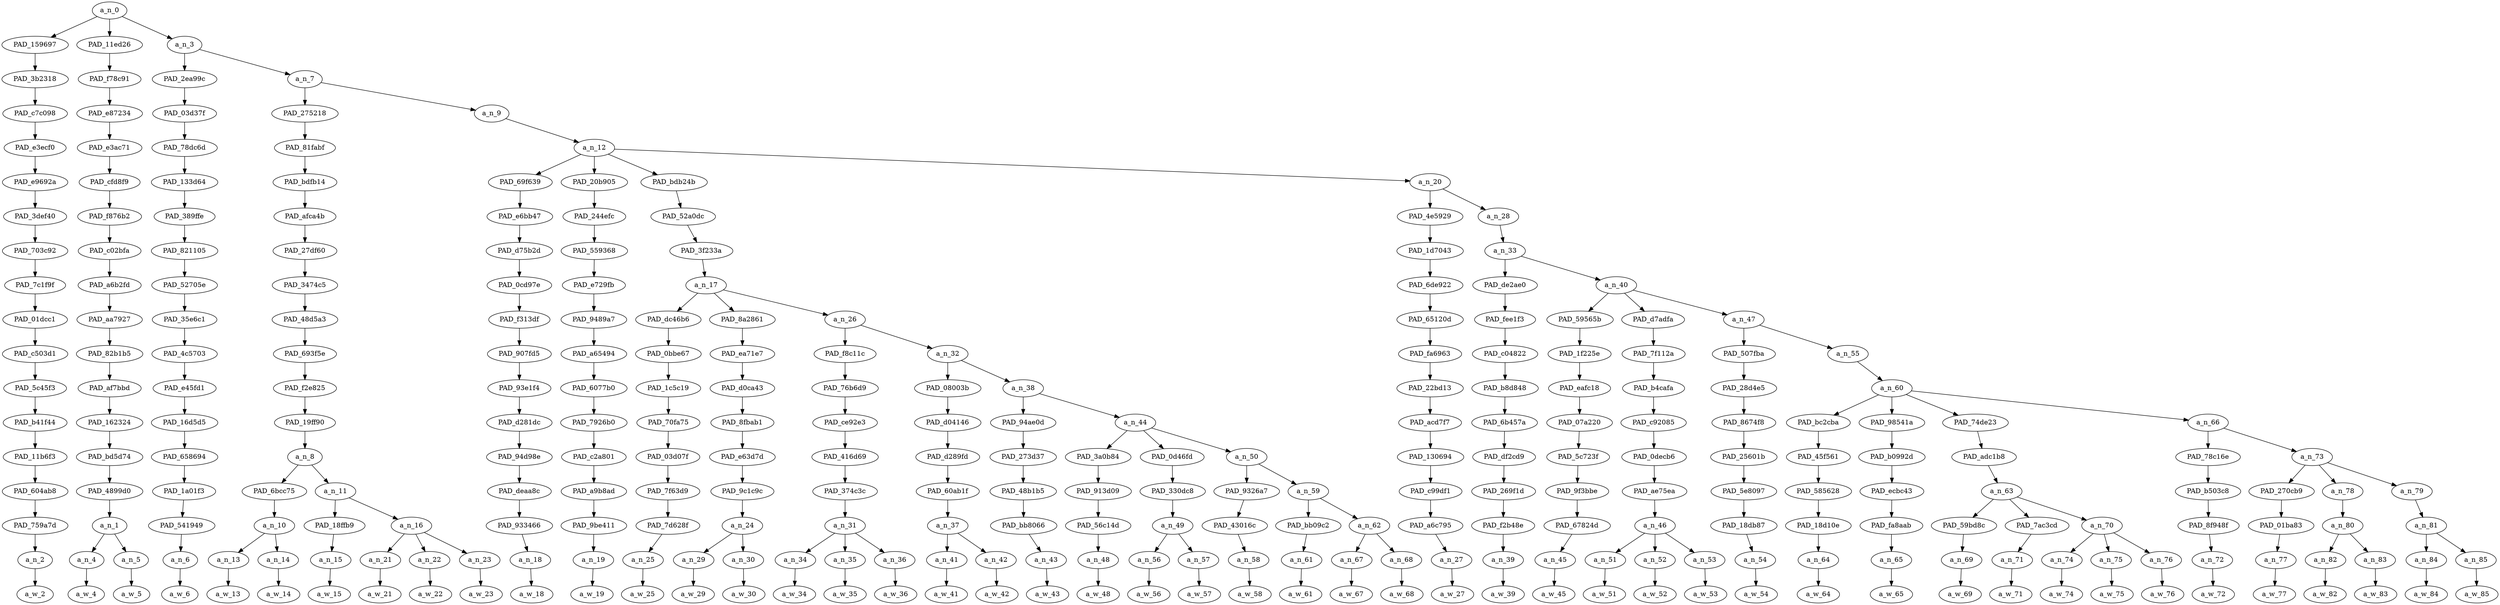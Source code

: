 strict digraph "" {
	a_n_0	[div_dir=1,
		index=0,
		level=17,
		pos="3.7987196180555554,17!",
		text_span="[0, 1, 2, 3, 4, 5, 6, 7, 8, 9, 10, 11, 12, 13, 14, 15, 16, 17, 18, 19, 20, 21, 22, 23, 24, 25, 26, 27, 28, 29, 30, 31, 32, 33, 34, \
35, 36, 37, 38, 39, 40, 41, 42, 43, 44, 45, 46, 47]",
		value=1.00000000];
	PAD_159697	[div_dir=-1,
		index=1,
		level=16,
		pos="2.0,16!",
		text_span="[2]",
		value=0.01645598];
	a_n_0 -> PAD_159697;
	PAD_11ed26	[div_dir=-1,
		index=0,
		level=16,
		pos="0.5,16!",
		text_span="[0, 1]",
		value=0.11612243];
	a_n_0 -> PAD_11ed26;
	a_n_3	[div_dir=1,
		index=2,
		level=16,
		pos="8.896158854166666,16!",
		text_span="[3, 4, 5, 6, 7, 8, 9, 10, 11, 12, 13, 14, 15, 16, 17, 18, 19, 20, 21, 22, 23, 24, 25, 26, 27, 28, 29, 30, 31, 32, 33, 34, 35, 36, \
37, 38, 39, 40, 41, 42, 43, 44, 45, 46, 47]",
		value=0.86741335];
	a_n_0 -> a_n_3;
	PAD_3b2318	[div_dir=-1,
		index=1,
		level=15,
		pos="2.0,15!",
		text_span="[2]",
		value=0.01645598];
	PAD_159697 -> PAD_3b2318;
	PAD_c7c098	[div_dir=-1,
		index=1,
		level=14,
		pos="2.0,14!",
		text_span="[2]",
		value=0.01645598];
	PAD_3b2318 -> PAD_c7c098;
	PAD_e3ecf0	[div_dir=-1,
		index=1,
		level=13,
		pos="2.0,13!",
		text_span="[2]",
		value=0.01645598];
	PAD_c7c098 -> PAD_e3ecf0;
	PAD_e9692a	[div_dir=-1,
		index=1,
		level=12,
		pos="2.0,12!",
		text_span="[2]",
		value=0.01645598];
	PAD_e3ecf0 -> PAD_e9692a;
	PAD_3def40	[div_dir=-1,
		index=1,
		level=11,
		pos="2.0,11!",
		text_span="[2]",
		value=0.01645598];
	PAD_e9692a -> PAD_3def40;
	PAD_703c92	[div_dir=-1,
		index=1,
		level=10,
		pos="2.0,10!",
		text_span="[2]",
		value=0.01645598];
	PAD_3def40 -> PAD_703c92;
	PAD_7c1f9f	[div_dir=-1,
		index=1,
		level=9,
		pos="2.0,9!",
		text_span="[2]",
		value=0.01645598];
	PAD_703c92 -> PAD_7c1f9f;
	PAD_01dcc1	[div_dir=-1,
		index=1,
		level=8,
		pos="2.0,8!",
		text_span="[2]",
		value=0.01645598];
	PAD_7c1f9f -> PAD_01dcc1;
	PAD_c503d1	[div_dir=-1,
		index=1,
		level=7,
		pos="2.0,7!",
		text_span="[2]",
		value=0.01645598];
	PAD_01dcc1 -> PAD_c503d1;
	PAD_5c45f3	[div_dir=-1,
		index=1,
		level=6,
		pos="2.0,6!",
		text_span="[2]",
		value=0.01645598];
	PAD_c503d1 -> PAD_5c45f3;
	PAD_b41f44	[div_dir=-1,
		index=1,
		level=5,
		pos="2.0,5!",
		text_span="[2]",
		value=0.01645598];
	PAD_5c45f3 -> PAD_b41f44;
	PAD_11b6f3	[div_dir=-1,
		index=1,
		level=4,
		pos="2.0,4!",
		text_span="[2]",
		value=0.01645598];
	PAD_b41f44 -> PAD_11b6f3;
	PAD_604ab8	[div_dir=-1,
		index=1,
		level=3,
		pos="2.0,3!",
		text_span="[2]",
		value=0.01645598];
	PAD_11b6f3 -> PAD_604ab8;
	PAD_759a7d	[div_dir=-1,
		index=1,
		level=2,
		pos="2.0,2!",
		text_span="[2]",
		value=0.01645598];
	PAD_604ab8 -> PAD_759a7d;
	a_n_2	[div_dir=-1,
		index=2,
		level=1,
		pos="2.0,1!",
		text_span="[2]",
		value=0.01645598];
	PAD_759a7d -> a_n_2;
	a_w_2	[div_dir=0,
		index=2,
		level=0,
		pos="2,0!",
		text_span="[2]",
		value=just];
	a_n_2 -> a_w_2;
	PAD_f78c91	[div_dir=-1,
		index=0,
		level=15,
		pos="0.5,15!",
		text_span="[0, 1]",
		value=0.11612243];
	PAD_11ed26 -> PAD_f78c91;
	PAD_e87234	[div_dir=-1,
		index=0,
		level=14,
		pos="0.5,14!",
		text_span="[0, 1]",
		value=0.11612243];
	PAD_f78c91 -> PAD_e87234;
	PAD_e3ac71	[div_dir=-1,
		index=0,
		level=13,
		pos="0.5,13!",
		text_span="[0, 1]",
		value=0.11612243];
	PAD_e87234 -> PAD_e3ac71;
	PAD_cfd8f9	[div_dir=-1,
		index=0,
		level=12,
		pos="0.5,12!",
		text_span="[0, 1]",
		value=0.11612243];
	PAD_e3ac71 -> PAD_cfd8f9;
	PAD_f876b2	[div_dir=-1,
		index=0,
		level=11,
		pos="0.5,11!",
		text_span="[0, 1]",
		value=0.11612243];
	PAD_cfd8f9 -> PAD_f876b2;
	PAD_c02bfa	[div_dir=-1,
		index=0,
		level=10,
		pos="0.5,10!",
		text_span="[0, 1]",
		value=0.11612243];
	PAD_f876b2 -> PAD_c02bfa;
	PAD_a6b2fd	[div_dir=-1,
		index=0,
		level=9,
		pos="0.5,9!",
		text_span="[0, 1]",
		value=0.11612243];
	PAD_c02bfa -> PAD_a6b2fd;
	PAD_aa7927	[div_dir=-1,
		index=0,
		level=8,
		pos="0.5,8!",
		text_span="[0, 1]",
		value=0.11612243];
	PAD_a6b2fd -> PAD_aa7927;
	PAD_82b1b5	[div_dir=-1,
		index=0,
		level=7,
		pos="0.5,7!",
		text_span="[0, 1]",
		value=0.11612243];
	PAD_aa7927 -> PAD_82b1b5;
	PAD_af7bbd	[div_dir=-1,
		index=0,
		level=6,
		pos="0.5,6!",
		text_span="[0, 1]",
		value=0.11612243];
	PAD_82b1b5 -> PAD_af7bbd;
	PAD_162324	[div_dir=-1,
		index=0,
		level=5,
		pos="0.5,5!",
		text_span="[0, 1]",
		value=0.11612243];
	PAD_af7bbd -> PAD_162324;
	PAD_bd5d74	[div_dir=-1,
		index=0,
		level=4,
		pos="0.5,4!",
		text_span="[0, 1]",
		value=0.11612243];
	PAD_162324 -> PAD_bd5d74;
	PAD_4899d0	[div_dir=-1,
		index=0,
		level=3,
		pos="0.5,3!",
		text_span="[0, 1]",
		value=0.11612243];
	PAD_bd5d74 -> PAD_4899d0;
	a_n_1	[div_dir=-1,
		index=0,
		level=2,
		pos="0.5,2!",
		text_span="[0, 1]",
		value=0.11612243];
	PAD_4899d0 -> a_n_1;
	a_n_4	[div_dir=1,
		index=0,
		level=1,
		pos="0.0,1!",
		text_span="[0]",
		value=0.02630147];
	a_n_1 -> a_n_4;
	a_n_5	[div_dir=-1,
		index=1,
		level=1,
		pos="1.0,1!",
		text_span="[1]",
		value=0.08974374];
	a_n_1 -> a_n_5;
	a_w_4	[div_dir=0,
		index=0,
		level=0,
		pos="0,0!",
		text_span="[0]",
		value="<user>"];
	a_n_4 -> a_w_4;
	a_w_5	[div_dir=0,
		index=1,
		level=0,
		pos="1,0!",
		text_span="[1]",
		value=feminists];
	a_n_5 -> a_w_5;
	PAD_2ea99c	[div_dir=-1,
		index=2,
		level=15,
		pos="3.0,15!",
		text_span="[3]",
		value=0.01836169];
	a_n_3 -> PAD_2ea99c;
	a_n_7	[div_dir=1,
		index=3,
		level=15,
		pos="14.792317708333332,15!",
		text_span="[4, 5, 6, 7, 8, 9, 10, 11, 12, 13, 14, 15, 16, 17, 18, 19, 20, 21, 22, 23, 24, 25, 26, 27, 28, 29, 30, 31, 32, 33, 34, 35, 36, 37, \
38, 39, 40, 41, 42, 43, 44, 45, 46, 47]",
		value=0.84902657];
	a_n_3 -> a_n_7;
	PAD_03d37f	[div_dir=-1,
		index=2,
		level=14,
		pos="3.0,14!",
		text_span="[3]",
		value=0.01836169];
	PAD_2ea99c -> PAD_03d37f;
	PAD_78dc6d	[div_dir=-1,
		index=2,
		level=13,
		pos="3.0,13!",
		text_span="[3]",
		value=0.01836169];
	PAD_03d37f -> PAD_78dc6d;
	PAD_133d64	[div_dir=-1,
		index=2,
		level=12,
		pos="3.0,12!",
		text_span="[3]",
		value=0.01836169];
	PAD_78dc6d -> PAD_133d64;
	PAD_389ffe	[div_dir=-1,
		index=2,
		level=11,
		pos="3.0,11!",
		text_span="[3]",
		value=0.01836169];
	PAD_133d64 -> PAD_389ffe;
	PAD_821105	[div_dir=-1,
		index=2,
		level=10,
		pos="3.0,10!",
		text_span="[3]",
		value=0.01836169];
	PAD_389ffe -> PAD_821105;
	PAD_52705e	[div_dir=-1,
		index=2,
		level=9,
		pos="3.0,9!",
		text_span="[3]",
		value=0.01836169];
	PAD_821105 -> PAD_52705e;
	PAD_35e6c1	[div_dir=-1,
		index=2,
		level=8,
		pos="3.0,8!",
		text_span="[3]",
		value=0.01836169];
	PAD_52705e -> PAD_35e6c1;
	PAD_4c5703	[div_dir=-1,
		index=2,
		level=7,
		pos="3.0,7!",
		text_span="[3]",
		value=0.01836169];
	PAD_35e6c1 -> PAD_4c5703;
	PAD_e45fd1	[div_dir=-1,
		index=2,
		level=6,
		pos="3.0,6!",
		text_span="[3]",
		value=0.01836169];
	PAD_4c5703 -> PAD_e45fd1;
	PAD_16d5d5	[div_dir=-1,
		index=2,
		level=5,
		pos="3.0,5!",
		text_span="[3]",
		value=0.01836169];
	PAD_e45fd1 -> PAD_16d5d5;
	PAD_658694	[div_dir=-1,
		index=2,
		level=4,
		pos="3.0,4!",
		text_span="[3]",
		value=0.01836169];
	PAD_16d5d5 -> PAD_658694;
	PAD_1a01f3	[div_dir=-1,
		index=2,
		level=3,
		pos="3.0,3!",
		text_span="[3]",
		value=0.01836169];
	PAD_658694 -> PAD_1a01f3;
	PAD_541949	[div_dir=-1,
		index=2,
		level=2,
		pos="3.0,2!",
		text_span="[3]",
		value=0.01836169];
	PAD_1a01f3 -> PAD_541949;
	a_n_6	[div_dir=-1,
		index=3,
		level=1,
		pos="3.0,1!",
		text_span="[3]",
		value=0.01836169];
	PAD_541949 -> a_n_6;
	a_w_6	[div_dir=0,
		index=3,
		level=0,
		pos="3,0!",
		text_span="[3]",
		value=want];
	a_n_6 -> a_w_6;
	PAD_275218	[div_dir=-1,
		index=3,
		level=14,
		pos="5.75,14!",
		text_span="[4, 5, 6, 7, 8, 9]",
		value=0.08791475];
	a_n_7 -> PAD_275218;
	a_n_9	[div_dir=1,
		index=4,
		level=14,
		pos="23.834635416666664,14!",
		text_span="[10, 11, 12, 13, 14, 15, 16, 17, 18, 19, 20, 21, 22, 23, 24, 25, 26, 27, 28, 29, 30, 31, 32, 33, 34, 35, 36, 37, 38, 39, 40, 41, \
42, 43, 44, 45, 46, 47]",
		value=0.76107017];
	a_n_7 -> a_n_9;
	PAD_81fabf	[div_dir=-1,
		index=3,
		level=13,
		pos="5.75,13!",
		text_span="[4, 5, 6, 7, 8, 9]",
		value=0.08791475];
	PAD_275218 -> PAD_81fabf;
	PAD_bdfb14	[div_dir=-1,
		index=3,
		level=12,
		pos="5.75,12!",
		text_span="[4, 5, 6, 7, 8, 9]",
		value=0.08791475];
	PAD_81fabf -> PAD_bdfb14;
	PAD_afca4b	[div_dir=-1,
		index=3,
		level=11,
		pos="5.75,11!",
		text_span="[4, 5, 6, 7, 8, 9]",
		value=0.08791475];
	PAD_bdfb14 -> PAD_afca4b;
	PAD_27df60	[div_dir=-1,
		index=3,
		level=10,
		pos="5.75,10!",
		text_span="[4, 5, 6, 7, 8, 9]",
		value=0.08791475];
	PAD_afca4b -> PAD_27df60;
	PAD_3474c5	[div_dir=-1,
		index=3,
		level=9,
		pos="5.75,9!",
		text_span="[4, 5, 6, 7, 8, 9]",
		value=0.08791475];
	PAD_27df60 -> PAD_3474c5;
	PAD_48d5a3	[div_dir=-1,
		index=3,
		level=8,
		pos="5.75,8!",
		text_span="[4, 5, 6, 7, 8, 9]",
		value=0.08791475];
	PAD_3474c5 -> PAD_48d5a3;
	PAD_693f5e	[div_dir=-1,
		index=3,
		level=7,
		pos="5.75,7!",
		text_span="[4, 5, 6, 7, 8, 9]",
		value=0.08791475];
	PAD_48d5a3 -> PAD_693f5e;
	PAD_f2e825	[div_dir=-1,
		index=3,
		level=6,
		pos="5.75,6!",
		text_span="[4, 5, 6, 7, 8, 9]",
		value=0.08791475];
	PAD_693f5e -> PAD_f2e825;
	PAD_19ff90	[div_dir=-1,
		index=3,
		level=5,
		pos="5.75,5!",
		text_span="[4, 5, 6, 7, 8, 9]",
		value=0.08791475];
	PAD_f2e825 -> PAD_19ff90;
	a_n_8	[div_dir=-1,
		index=3,
		level=4,
		pos="5.75,4!",
		text_span="[4, 5, 6, 7, 8, 9]",
		value=0.08791475];
	PAD_19ff90 -> a_n_8;
	PAD_6bcc75	[div_dir=1,
		index=3,
		level=3,
		pos="4.5,3!",
		text_span="[4, 5]",
		value=0.02895453];
	a_n_8 -> PAD_6bcc75;
	a_n_11	[div_dir=-1,
		index=4,
		level=3,
		pos="7.0,3!",
		text_span="[6, 7, 8, 9]",
		value=0.05895850];
	a_n_8 -> a_n_11;
	a_n_10	[div_dir=1,
		index=3,
		level=2,
		pos="4.5,2!",
		text_span="[4, 5]",
		value=0.02895453];
	PAD_6bcc75 -> a_n_10;
	a_n_13	[div_dir=1,
		index=4,
		level=1,
		pos="4.0,1!",
		text_span="[4]",
		value=0.01385211];
	a_n_10 -> a_n_13;
	a_n_14	[div_dir=-1,
		index=5,
		level=1,
		pos="5.0,1!",
		text_span="[5]",
		value=0.01509397];
	a_n_10 -> a_n_14;
	a_w_13	[div_dir=0,
		index=4,
		level=0,
		pos="4,0!",
		text_span="[4]",
		value=equal];
	a_n_13 -> a_w_13;
	a_w_14	[div_dir=0,
		index=5,
		level=0,
		pos="5,0!",
		text_span="[5]",
		value=rights];
	a_n_14 -> a_w_14;
	PAD_18ffb9	[div_dir=-1,
		index=4,
		level=2,
		pos="6.0,2!",
		text_span="[6]",
		value=0.00961108];
	a_n_11 -> PAD_18ffb9;
	a_n_16	[div_dir=1,
		index=5,
		level=2,
		pos="8.0,2!",
		text_span="[7, 8, 9]",
		value=0.04933897];
	a_n_11 -> a_n_16;
	a_n_15	[div_dir=-1,
		index=6,
		level=1,
		pos="6.0,1!",
		text_span="[6]",
		value=0.00961108];
	PAD_18ffb9 -> a_n_15;
	a_w_15	[div_dir=0,
		index=6,
		level=0,
		pos="6,0!",
		text_span="[6]",
		value=in];
	a_n_15 -> a_w_15;
	a_n_21	[div_dir=-1,
		index=7,
		level=1,
		pos="7.0,1!",
		text_span="[7]",
		value=0.00992031];
	a_n_16 -> a_n_21;
	a_n_22	[div_dir=1,
		index=8,
		level=1,
		pos="8.0,1!",
		text_span="[8]",
		value=0.02342118];
	a_n_16 -> a_n_22;
	a_n_23	[div_dir=-1,
		index=9,
		level=1,
		pos="9.0,1!",
		text_span="[9]",
		value=0.01599710];
	a_n_16 -> a_n_23;
	a_w_21	[div_dir=0,
		index=7,
		level=0,
		pos="7,0!",
		text_span="[7]",
		value=the];
	a_n_21 -> a_w_21;
	a_w_22	[div_dir=0,
		index=8,
		level=0,
		pos="8,0!",
		text_span="[8]",
		value=professional];
	a_n_22 -> a_w_22;
	a_w_23	[div_dir=0,
		index=9,
		level=0,
		pos="9,0!",
		text_span="[9]",
		value=world];
	a_n_23 -> a_w_23;
	a_n_12	[div_dir=1,
		index=4,
		level=13,
		pos="23.834635416666664,13!",
		text_span="[10, 11, 12, 13, 14, 15, 16, 17, 18, 19, 20, 21, 22, 23, 24, 25, 26, 27, 28, 29, 30, 31, 32, 33, 34, 35, 36, 37, 38, 39, 40, 41, \
42, 43, 44, 45, 46, 47]",
		value=0.76102459];
	a_n_9 -> a_n_12;
	PAD_69f639	[div_dir=-1,
		index=5,
		level=12,
		pos="26.0,12!",
		text_span="[26]",
		value=0.06341105];
	a_n_12 -> PAD_69f639;
	PAD_20b905	[div_dir=-1,
		index=6,
		level=12,
		pos="27.0,12!",
		text_span="[27]",
		value=0.03125766];
	a_n_12 -> PAD_20b905;
	PAD_bdb24b	[div_dir=1,
		index=4,
		level=12,
		pos="12.824652777777779,12!",
		text_span="[10, 11, 12, 13, 14, 15, 16, 17, 18, 19, 20, 21, 22, 23, 24, 25]",
		value=0.29345366];
	a_n_12 -> PAD_bdb24b;
	a_n_20	[div_dir=-1,
		index=7,
		level=12,
		pos="29.513888888888886,12!",
		text_span="[28, 29, 30, 31, 32, 33, 34, 35, 36, 37, 38, 39, 40, 41, 42, 43, 44, 45, 46, 47]",
		value=0.37285665];
	a_n_12 -> a_n_20;
	PAD_e6bb47	[div_dir=-1,
		index=5,
		level=11,
		pos="26.0,11!",
		text_span="[26]",
		value=0.06341105];
	PAD_69f639 -> PAD_e6bb47;
	PAD_d75b2d	[div_dir=-1,
		index=5,
		level=10,
		pos="26.0,10!",
		text_span="[26]",
		value=0.06341105];
	PAD_e6bb47 -> PAD_d75b2d;
	PAD_0cd97e	[div_dir=-1,
		index=5,
		level=9,
		pos="26.0,9!",
		text_span="[26]",
		value=0.06341105];
	PAD_d75b2d -> PAD_0cd97e;
	PAD_f313df	[div_dir=-1,
		index=7,
		level=8,
		pos="26.0,8!",
		text_span="[26]",
		value=0.06341105];
	PAD_0cd97e -> PAD_f313df;
	PAD_907fd5	[div_dir=-1,
		index=8,
		level=7,
		pos="26.0,7!",
		text_span="[26]",
		value=0.06341105];
	PAD_f313df -> PAD_907fd5;
	PAD_93e1f4	[div_dir=-1,
		index=9,
		level=6,
		pos="26.0,6!",
		text_span="[26]",
		value=0.06341105];
	PAD_907fd5 -> PAD_93e1f4;
	PAD_d281dc	[div_dir=-1,
		index=10,
		level=5,
		pos="26.0,5!",
		text_span="[26]",
		value=0.06341105];
	PAD_93e1f4 -> PAD_d281dc;
	PAD_94d98e	[div_dir=-1,
		index=12,
		level=4,
		pos="26.0,4!",
		text_span="[26]",
		value=0.06341105];
	PAD_d281dc -> PAD_94d98e;
	PAD_deaa8c	[div_dir=-1,
		index=14,
		level=3,
		pos="26.0,3!",
		text_span="[26]",
		value=0.06341105];
	PAD_94d98e -> PAD_deaa8c;
	PAD_933466	[div_dir=-1,
		index=16,
		level=2,
		pos="26.0,2!",
		text_span="[26]",
		value=0.06341105];
	PAD_deaa8c -> PAD_933466;
	a_n_18	[div_dir=-1,
		index=26,
		level=1,
		pos="26.0,1!",
		text_span="[26]",
		value=0.06341105];
	PAD_933466 -> a_n_18;
	a_w_18	[div_dir=0,
		index=26,
		level=0,
		pos="26,0!",
		text_span="[26]",
		value=am];
	a_n_18 -> a_w_18;
	PAD_244efc	[div_dir=-1,
		index=6,
		level=11,
		pos="27.0,11!",
		text_span="[27]",
		value=0.03125766];
	PAD_20b905 -> PAD_244efc;
	PAD_559368	[div_dir=-1,
		index=6,
		level=10,
		pos="27.0,10!",
		text_span="[27]",
		value=0.03125766];
	PAD_244efc -> PAD_559368;
	PAD_e729fb	[div_dir=-1,
		index=6,
		level=9,
		pos="27.0,9!",
		text_span="[27]",
		value=0.03125766];
	PAD_559368 -> PAD_e729fb;
	PAD_9489a7	[div_dir=-1,
		index=8,
		level=8,
		pos="27.0,8!",
		text_span="[27]",
		value=0.03125766];
	PAD_e729fb -> PAD_9489a7;
	PAD_a65494	[div_dir=-1,
		index=9,
		level=7,
		pos="27.0,7!",
		text_span="[27]",
		value=0.03125766];
	PAD_9489a7 -> PAD_a65494;
	PAD_6077b0	[div_dir=-1,
		index=10,
		level=6,
		pos="27.0,6!",
		text_span="[27]",
		value=0.03125766];
	PAD_a65494 -> PAD_6077b0;
	PAD_7926b0	[div_dir=-1,
		index=11,
		level=5,
		pos="27.0,5!",
		text_span="[27]",
		value=0.03125766];
	PAD_6077b0 -> PAD_7926b0;
	PAD_c2a801	[div_dir=-1,
		index=13,
		level=4,
		pos="27.0,4!",
		text_span="[27]",
		value=0.03125766];
	PAD_7926b0 -> PAD_c2a801;
	PAD_a9b8ad	[div_dir=-1,
		index=15,
		level=3,
		pos="27.0,3!",
		text_span="[27]",
		value=0.03125766];
	PAD_c2a801 -> PAD_a9b8ad;
	PAD_9be411	[div_dir=-1,
		index=17,
		level=2,
		pos="27.0,2!",
		text_span="[27]",
		value=0.03125766];
	PAD_a9b8ad -> PAD_9be411;
	a_n_19	[div_dir=-1,
		index=27,
		level=1,
		pos="27.0,1!",
		text_span="[27]",
		value=0.03125766];
	PAD_9be411 -> a_n_19;
	a_w_19	[div_dir=0,
		index=27,
		level=0,
		pos="27,0!",
		text_span="[27]",
		value=we];
	a_n_19 -> a_w_19;
	PAD_52a0dc	[div_dir=1,
		index=4,
		level=11,
		pos="12.824652777777779,11!",
		text_span="[10, 11, 12, 13, 14, 15, 16, 17, 18, 19, 20, 21, 22, 23, 24, 25]",
		value=0.29345366];
	PAD_bdb24b -> PAD_52a0dc;
	PAD_3f233a	[div_dir=1,
		index=4,
		level=10,
		pos="12.824652777777779,10!",
		text_span="[10, 11, 12, 13, 14, 15, 16, 17, 18, 19, 20, 21, 22, 23, 24, 25]",
		value=0.29345366];
	PAD_52a0dc -> PAD_3f233a;
	a_n_17	[div_dir=1,
		index=4,
		level=9,
		pos="12.824652777777779,9!",
		text_span="[10, 11, 12, 13, 14, 15, 16, 17, 18, 19, 20, 21, 22, 23, 24, 25]",
		value=0.29345366];
	PAD_3f233a -> a_n_17;
	PAD_dc46b6	[div_dir=-1,
		index=5,
		level=8,
		pos="12.0,8!",
		text_span="[12]",
		value=0.01019654];
	a_n_17 -> PAD_dc46b6;
	PAD_8a2861	[div_dir=-1,
		index=4,
		level=8,
		pos="10.5,8!",
		text_span="[10, 11]",
		value=0.02717741];
	a_n_17 -> PAD_8a2861;
	a_n_26	[div_dir=1,
		index=6,
		level=8,
		pos="15.973958333333334,8!",
		text_span="[13, 14, 15, 16, 17, 18, 19, 20, 21, 22, 23, 24, 25]",
		value=0.25596687];
	a_n_17 -> a_n_26;
	PAD_0bbe67	[div_dir=-1,
		index=5,
		level=7,
		pos="12.0,7!",
		text_span="[12]",
		value=0.01019654];
	PAD_dc46b6 -> PAD_0bbe67;
	PAD_1c5c19	[div_dir=-1,
		index=5,
		level=6,
		pos="12.0,6!",
		text_span="[12]",
		value=0.01019654];
	PAD_0bbe67 -> PAD_1c5c19;
	PAD_70fa75	[div_dir=-1,
		index=5,
		level=5,
		pos="12.0,5!",
		text_span="[12]",
		value=0.01019654];
	PAD_1c5c19 -> PAD_70fa75;
	PAD_03d07f	[div_dir=-1,
		index=5,
		level=4,
		pos="12.0,4!",
		text_span="[12]",
		value=0.01019654];
	PAD_70fa75 -> PAD_03d07f;
	PAD_7f63d9	[div_dir=-1,
		index=6,
		level=3,
		pos="12.0,3!",
		text_span="[12]",
		value=0.01019654];
	PAD_03d07f -> PAD_7f63d9;
	PAD_7d628f	[div_dir=-1,
		index=7,
		level=2,
		pos="12.0,2!",
		text_span="[12]",
		value=0.01019654];
	PAD_7f63d9 -> PAD_7d628f;
	a_n_25	[div_dir=-1,
		index=12,
		level=1,
		pos="12.0,1!",
		text_span="[12]",
		value=0.01019654];
	PAD_7d628f -> a_n_25;
	a_w_25	[div_dir=0,
		index=12,
		level=0,
		pos="12,0!",
		text_span="[12]",
		value=and];
	a_n_25 -> a_w_25;
	PAD_ea71e7	[div_dir=-1,
		index=4,
		level=7,
		pos="10.5,7!",
		text_span="[10, 11]",
		value=0.02717741];
	PAD_8a2861 -> PAD_ea71e7;
	PAD_d0ca43	[div_dir=-1,
		index=4,
		level=6,
		pos="10.5,6!",
		text_span="[10, 11]",
		value=0.02717741];
	PAD_ea71e7 -> PAD_d0ca43;
	PAD_8fbab1	[div_dir=-1,
		index=4,
		level=5,
		pos="10.5,5!",
		text_span="[10, 11]",
		value=0.02717741];
	PAD_d0ca43 -> PAD_8fbab1;
	PAD_e63d7d	[div_dir=-1,
		index=4,
		level=4,
		pos="10.5,4!",
		text_span="[10, 11]",
		value=0.02717741];
	PAD_8fbab1 -> PAD_e63d7d;
	PAD_9c1c9c	[div_dir=-1,
		index=5,
		level=3,
		pos="10.5,3!",
		text_span="[10, 11]",
		value=0.02717741];
	PAD_e63d7d -> PAD_9c1c9c;
	a_n_24	[div_dir=-1,
		index=6,
		level=2,
		pos="10.5,2!",
		text_span="[10, 11]",
		value=0.02717741];
	PAD_9c1c9c -> a_n_24;
	a_n_29	[div_dir=1,
		index=10,
		level=1,
		pos="10.0,1!",
		text_span="[10]",
		value=0.01132184];
	a_n_24 -> a_n_29;
	a_n_30	[div_dir=-1,
		index=11,
		level=1,
		pos="11.0,1!",
		text_span="[11]",
		value=0.01584628];
	a_n_24 -> a_n_30;
	a_w_29	[div_dir=0,
		index=10,
		level=0,
		pos="10,0!",
		text_span="[10]",
		value=the1];
	a_n_29 -> a_w_29;
	a_w_30	[div_dir=0,
		index=11,
		level=0,
		pos="11,0!",
		text_span="[11]",
		value=laws];
	a_n_30 -> a_w_30;
	PAD_f8c11c	[div_dir=1,
		index=6,
		level=7,
		pos="14.0,7!",
		text_span="[13, 14, 15]",
		value=0.04102987];
	a_n_26 -> PAD_f8c11c;
	a_n_32	[div_dir=1,
		index=7,
		level=7,
		pos="17.947916666666668,7!",
		text_span="[16, 17, 18, 19, 20, 21, 22, 23, 24, 25]",
		value=0.21480339];
	a_n_26 -> a_n_32;
	PAD_76b6d9	[div_dir=1,
		index=6,
		level=6,
		pos="14.0,6!",
		text_span="[13, 14, 15]",
		value=0.04102987];
	PAD_f8c11c -> PAD_76b6d9;
	PAD_ce92e3	[div_dir=1,
		index=6,
		level=5,
		pos="14.0,5!",
		text_span="[13, 14, 15]",
		value=0.04102987];
	PAD_76b6d9 -> PAD_ce92e3;
	PAD_416d69	[div_dir=1,
		index=6,
		level=4,
		pos="14.0,4!",
		text_span="[13, 14, 15]",
		value=0.04102987];
	PAD_ce92e3 -> PAD_416d69;
	PAD_374c3c	[div_dir=1,
		index=7,
		level=3,
		pos="14.0,3!",
		text_span="[13, 14, 15]",
		value=0.04102987];
	PAD_416d69 -> PAD_374c3c;
	a_n_31	[div_dir=1,
		index=8,
		level=2,
		pos="14.0,2!",
		text_span="[13, 14, 15]",
		value=0.04102987];
	PAD_374c3c -> a_n_31;
	a_n_34	[div_dir=1,
		index=13,
		level=1,
		pos="13.0,1!",
		text_span="[13]",
		value=0.00851582];
	a_n_31 -> a_n_34;
	a_n_35	[div_dir=1,
		index=14,
		level=1,
		pos="14.0,1!",
		text_span="[14]",
		value=0.01199915];
	a_n_31 -> a_n_35;
	a_n_36	[div_dir=-1,
		index=15,
		level=1,
		pos="15.0,1!",
		text_span="[15]",
		value=0.02049299];
	a_n_31 -> a_n_36;
	a_w_34	[div_dir=0,
		index=13,
		level=0,
		pos="13,0!",
		text_span="[13]",
		value=the2];
	a_n_34 -> a_w_34;
	a_w_35	[div_dir=0,
		index=14,
		level=0,
		pos="14,0!",
		text_span="[14]",
		value=same];
	a_n_35 -> a_w_35;
	a_w_36	[div_dir=0,
		index=15,
		level=0,
		pos="15,0!",
		text_span="[15]",
		value=security];
	a_n_36 -> a_w_36;
	PAD_08003b	[div_dir=1,
		index=7,
		level=6,
		pos="16.5,6!",
		text_span="[16, 17]",
		value=0.02920086];
	a_n_32 -> PAD_08003b;
	a_n_38	[div_dir=1,
		index=8,
		level=6,
		pos="19.395833333333336,6!",
		text_span="[18, 19, 20, 21, 22, 23, 24, 25]",
		value=0.18546088];
	a_n_32 -> a_n_38;
	PAD_d04146	[div_dir=1,
		index=7,
		level=5,
		pos="16.5,5!",
		text_span="[16, 17]",
		value=0.02920086];
	PAD_08003b -> PAD_d04146;
	PAD_d289fd	[div_dir=1,
		index=7,
		level=4,
		pos="16.5,4!",
		text_span="[16, 17]",
		value=0.02920086];
	PAD_d04146 -> PAD_d289fd;
	PAD_60ab1f	[div_dir=1,
		index=8,
		level=3,
		pos="16.5,3!",
		text_span="[16, 17]",
		value=0.02920086];
	PAD_d289fd -> PAD_60ab1f;
	a_n_37	[div_dir=1,
		index=9,
		level=2,
		pos="16.5,2!",
		text_span="[16, 17]",
		value=0.02920086];
	PAD_60ab1f -> a_n_37;
	a_n_41	[div_dir=1,
		index=16,
		level=1,
		pos="16.0,1!",
		text_span="[16]",
		value=0.01161138];
	a_n_37 -> a_n_41;
	a_n_42	[div_dir=1,
		index=17,
		level=1,
		pos="17.0,1!",
		text_span="[17]",
		value=0.01754761];
	a_n_37 -> a_n_42;
	a_w_41	[div_dir=0,
		index=16,
		level=0,
		pos="16,0!",
		text_span="[16]",
		value=with];
	a_n_41 -> a_w_41;
	a_w_42	[div_dir=0,
		index=17,
		level=0,
		pos="17,0!",
		text_span="[17]",
		value=which];
	a_n_42 -> a_w_42;
	PAD_94ae0d	[div_dir=1,
		index=8,
		level=5,
		pos="18.0,5!",
		text_span="[18]",
		value=0.04376406];
	a_n_38 -> PAD_94ae0d;
	a_n_44	[div_dir=1,
		index=9,
		level=5,
		pos="20.791666666666668,5!",
		text_span="[19, 20, 21, 22, 23, 24, 25]",
		value=0.14155879];
	a_n_38 -> a_n_44;
	PAD_273d37	[div_dir=1,
		index=8,
		level=4,
		pos="18.0,4!",
		text_span="[18]",
		value=0.04376406];
	PAD_94ae0d -> PAD_273d37;
	PAD_48b1b5	[div_dir=1,
		index=9,
		level=3,
		pos="18.0,3!",
		text_span="[18]",
		value=0.04376406];
	PAD_273d37 -> PAD_48b1b5;
	PAD_bb8066	[div_dir=1,
		index=10,
		level=2,
		pos="18.0,2!",
		text_span="[18]",
		value=0.04376406];
	PAD_48b1b5 -> PAD_bb8066;
	a_n_43	[div_dir=1,
		index=18,
		level=1,
		pos="18.0,1!",
		text_span="[18]",
		value=0.04376406];
	PAD_bb8066 -> a_n_43;
	a_w_43	[div_dir=0,
		index=18,
		level=0,
		pos="18,0!",
		text_span="[18]",
		value=men];
	a_n_43 -> a_w_43;
	PAD_3a0b84	[div_dir=1,
		index=9,
		level=4,
		pos="19.0,4!",
		text_span="[19]",
		value=0.02069268];
	a_n_44 -> PAD_3a0b84;
	PAD_0d46fd	[div_dir=1,
		index=10,
		level=4,
		pos="20.5,4!",
		text_span="[20, 21]",
		value=0.02902946];
	a_n_44 -> PAD_0d46fd;
	a_n_50	[div_dir=1,
		index=11,
		level=4,
		pos="22.875,4!",
		text_span="[22, 23, 24, 25]",
		value=0.09178310];
	a_n_44 -> a_n_50;
	PAD_913d09	[div_dir=1,
		index=10,
		level=3,
		pos="19.0,3!",
		text_span="[19]",
		value=0.02069268];
	PAD_3a0b84 -> PAD_913d09;
	PAD_56c14d	[div_dir=1,
		index=11,
		level=2,
		pos="19.0,2!",
		text_span="[19]",
		value=0.02069268];
	PAD_913d09 -> PAD_56c14d;
	a_n_48	[div_dir=1,
		index=19,
		level=1,
		pos="19.0,1!",
		text_span="[19]",
		value=0.02069268];
	PAD_56c14d -> a_n_48;
	a_w_48	[div_dir=0,
		index=19,
		level=0,
		pos="19,0!",
		text_span="[19]",
		value=roam];
	a_n_48 -> a_w_48;
	PAD_330dc8	[div_dir=1,
		index=11,
		level=3,
		pos="20.5,3!",
		text_span="[20, 21]",
		value=0.02902946];
	PAD_0d46fd -> PAD_330dc8;
	a_n_49	[div_dir=1,
		index=12,
		level=2,
		pos="20.5,2!",
		text_span="[20, 21]",
		value=0.02902946];
	PAD_330dc8 -> a_n_49;
	a_n_56	[div_dir=1,
		index=20,
		level=1,
		pos="20.0,1!",
		text_span="[20]",
		value=0.01303711];
	a_n_49 -> a_n_56;
	a_n_57	[div_dir=1,
		index=21,
		level=1,
		pos="21.0,1!",
		text_span="[21]",
		value=0.01596636];
	a_n_49 -> a_n_57;
	a_w_56	[div_dir=0,
		index=20,
		level=0,
		pos="20,0!",
		text_span="[20]",
		value=around];
	a_n_56 -> a_w_56;
	a_w_57	[div_dir=0,
		index=21,
		level=0,
		pos="21,0!",
		text_span="[21]",
		value=alone];
	a_n_57 -> a_w_57;
	PAD_9326a7	[div_dir=1,
		index=12,
		level=3,
		pos="22.0,3!",
		text_span="[22]",
		value=0.01270837];
	a_n_50 -> PAD_9326a7;
	a_n_59	[div_dir=1,
		index=13,
		level=3,
		pos="23.75,3!",
		text_span="[23, 24, 25]",
		value=0.07902270];
	a_n_50 -> a_n_59;
	PAD_43016c	[div_dir=1,
		index=13,
		level=2,
		pos="22.0,2!",
		text_span="[22]",
		value=0.01270837];
	PAD_9326a7 -> PAD_43016c;
	a_n_58	[div_dir=1,
		index=22,
		level=1,
		pos="22.0,1!",
		text_span="[22]",
		value=0.01270837];
	PAD_43016c -> a_n_58;
	a_w_58	[div_dir=0,
		index=22,
		level=0,
		pos="22,0!",
		text_span="[22]",
		value=on];
	a_n_58 -> a_w_58;
	PAD_bb09c2	[div_dir=1,
		index=14,
		level=2,
		pos="23.0,2!",
		text_span="[23]",
		value=0.02656705];
	a_n_59 -> PAD_bb09c2;
	a_n_62	[div_dir=1,
		index=15,
		level=2,
		pos="24.5,2!",
		text_span="[24, 25]",
		value=0.05241711];
	a_n_59 -> a_n_62;
	a_n_61	[div_dir=1,
		index=23,
		level=1,
		pos="23.0,1!",
		text_span="[23]",
		value=0.02656705];
	PAD_bb09c2 -> a_n_61;
	a_w_61	[div_dir=0,
		index=23,
		level=0,
		pos="23,0!",
		text_span="[23]",
		value=streets];
	a_n_61 -> a_w_61;
	a_n_67	[div_dir=1,
		index=24,
		level=1,
		pos="24.0,1!",
		text_span="[24]",
		value=0.02372865];
	a_n_62 -> a_n_67;
	a_n_68	[div_dir=1,
		index=25,
		level=1,
		pos="25.0,1!",
		text_span="[25]",
		value=0.02865969];
	a_n_62 -> a_n_68;
	a_w_67	[div_dir=0,
		index=24,
		level=0,
		pos="24,0!",
		text_span="[24]",
		value=at];
	a_n_67 -> a_w_67;
	a_w_68	[div_dir=0,
		index=25,
		level=0,
		pos="25,0!",
		text_span="[25]",
		value="<number>"];
	a_n_68 -> a_w_68;
	PAD_4e5929	[div_dir=-1,
		index=7,
		level=11,
		pos="28.0,11!",
		text_span="[28]",
		value=0.01787553];
	a_n_20 -> PAD_4e5929;
	a_n_28	[div_dir=-1,
		index=8,
		level=11,
		pos="31.027777777777775,11!",
		text_span="[29, 30, 31, 32, 33, 34, 35, 36, 37, 38, 39, 40, 41, 42, 43, 44, 45, 46, 47]",
		value=0.35495969];
	a_n_20 -> a_n_28;
	PAD_1d7043	[div_dir=-1,
		index=7,
		level=10,
		pos="28.0,10!",
		text_span="[28]",
		value=0.01787553];
	PAD_4e5929 -> PAD_1d7043;
	PAD_6de922	[div_dir=-1,
		index=7,
		level=9,
		pos="28.0,9!",
		text_span="[28]",
		value=0.01787553];
	PAD_1d7043 -> PAD_6de922;
	PAD_65120d	[div_dir=-1,
		index=9,
		level=8,
		pos="28.0,8!",
		text_span="[28]",
		value=0.01787553];
	PAD_6de922 -> PAD_65120d;
	PAD_fa6963	[div_dir=-1,
		index=10,
		level=7,
		pos="28.0,7!",
		text_span="[28]",
		value=0.01787553];
	PAD_65120d -> PAD_fa6963;
	PAD_22bd13	[div_dir=-1,
		index=11,
		level=6,
		pos="28.0,6!",
		text_span="[28]",
		value=0.01787553];
	PAD_fa6963 -> PAD_22bd13;
	PAD_acd7f7	[div_dir=-1,
		index=12,
		level=5,
		pos="28.0,5!",
		text_span="[28]",
		value=0.01787553];
	PAD_22bd13 -> PAD_acd7f7;
	PAD_130694	[div_dir=-1,
		index=14,
		level=4,
		pos="28.0,4!",
		text_span="[28]",
		value=0.01787553];
	PAD_acd7f7 -> PAD_130694;
	PAD_c99df1	[div_dir=-1,
		index=16,
		level=3,
		pos="28.0,3!",
		text_span="[28]",
		value=0.01787553];
	PAD_130694 -> PAD_c99df1;
	PAD_a6c795	[div_dir=-1,
		index=18,
		level=2,
		pos="28.0,2!",
		text_span="[28]",
		value=0.01787553];
	PAD_c99df1 -> PAD_a6c795;
	a_n_27	[div_dir=-1,
		index=28,
		level=1,
		pos="28.0,1!",
		text_span="[28]",
		value=0.01787553];
	PAD_a6c795 -> a_n_27;
	a_w_27	[div_dir=0,
		index=28,
		level=0,
		pos="28,0!",
		text_span="[28]",
		value=want1];
	a_n_27 -> a_w_27;
	a_n_33	[div_dir=-1,
		index=8,
		level=10,
		pos="31.027777777777775,10!",
		text_span="[29, 30, 31, 32, 33, 34, 35, 36, 37, 38, 39, 40, 41, 42, 43, 44, 45, 46, 47]",
		value=0.35495600];
	a_n_28 -> a_n_33;
	PAD_de2ae0	[div_dir=1,
		index=8,
		level=9,
		pos="29.0,9!",
		text_span="[29]",
		value=0.00990618];
	a_n_33 -> PAD_de2ae0;
	a_n_40	[div_dir=-1,
		index=9,
		level=9,
		pos="33.05555555555555,9!",
		text_span="[30, 31, 32, 33, 34, 35, 36, 37, 38, 39, 40, 41, 42, 43, 44, 45, 46, 47]",
		value=0.34504613];
	a_n_33 -> a_n_40;
	PAD_fee1f3	[div_dir=1,
		index=10,
		level=8,
		pos="29.0,8!",
		text_span="[29]",
		value=0.00990618];
	PAD_de2ae0 -> PAD_fee1f3;
	PAD_c04822	[div_dir=1,
		index=11,
		level=7,
		pos="29.0,7!",
		text_span="[29]",
		value=0.00990618];
	PAD_fee1f3 -> PAD_c04822;
	PAD_b8d848	[div_dir=1,
		index=12,
		level=6,
		pos="29.0,6!",
		text_span="[29]",
		value=0.00990618];
	PAD_c04822 -> PAD_b8d848;
	PAD_6b457a	[div_dir=1,
		index=13,
		level=5,
		pos="29.0,5!",
		text_span="[29]",
		value=0.00990618];
	PAD_b8d848 -> PAD_6b457a;
	PAD_df2cd9	[div_dir=1,
		index=15,
		level=4,
		pos="29.0,4!",
		text_span="[29]",
		value=0.00990618];
	PAD_6b457a -> PAD_df2cd9;
	PAD_269f1d	[div_dir=1,
		index=17,
		level=3,
		pos="29.0,3!",
		text_span="[29]",
		value=0.00990618];
	PAD_df2cd9 -> PAD_269f1d;
	PAD_f2b48e	[div_dir=1,
		index=19,
		level=2,
		pos="29.0,2!",
		text_span="[29]",
		value=0.00990618];
	PAD_269f1d -> PAD_f2b48e;
	a_n_39	[div_dir=1,
		index=29,
		level=1,
		pos="29.0,1!",
		text_span="[29]",
		value=0.00990618];
	PAD_f2b48e -> a_n_39;
	a_w_39	[div_dir=0,
		index=29,
		level=0,
		pos="29,0!",
		text_span="[29]",
		value=to];
	a_n_39 -> a_w_39;
	PAD_59565b	[div_dir=-1,
		index=11,
		level=8,
		pos="30.0,8!",
		text_span="[30]",
		value=0.01067397];
	a_n_40 -> PAD_59565b;
	PAD_d7adfa	[div_dir=-1,
		index=12,
		level=8,
		pos="32.0,8!",
		text_span="[31, 32, 33]",
		value=0.03884266];
	a_n_40 -> PAD_d7adfa;
	a_n_47	[div_dir=-1,
		index=13,
		level=8,
		pos="37.166666666666664,8!",
		text_span="[34, 35, 36, 37, 38, 39, 40, 41, 42, 43, 44, 45, 46, 47]",
		value=0.29552406];
	a_n_40 -> a_n_47;
	PAD_1f225e	[div_dir=-1,
		index=12,
		level=7,
		pos="30.0,7!",
		text_span="[30]",
		value=0.01067397];
	PAD_59565b -> PAD_1f225e;
	PAD_eafc18	[div_dir=-1,
		index=13,
		level=6,
		pos="30.0,6!",
		text_span="[30]",
		value=0.01067397];
	PAD_1f225e -> PAD_eafc18;
	PAD_07a220	[div_dir=-1,
		index=14,
		level=5,
		pos="30.0,5!",
		text_span="[30]",
		value=0.01067397];
	PAD_eafc18 -> PAD_07a220;
	PAD_5c723f	[div_dir=-1,
		index=16,
		level=4,
		pos="30.0,4!",
		text_span="[30]",
		value=0.01067397];
	PAD_07a220 -> PAD_5c723f;
	PAD_9f3bbe	[div_dir=-1,
		index=18,
		level=3,
		pos="30.0,3!",
		text_span="[30]",
		value=0.01067397];
	PAD_5c723f -> PAD_9f3bbe;
	PAD_67824d	[div_dir=-1,
		index=20,
		level=2,
		pos="30.0,2!",
		text_span="[30]",
		value=0.01067397];
	PAD_9f3bbe -> PAD_67824d;
	a_n_45	[div_dir=-1,
		index=30,
		level=1,
		pos="30.0,1!",
		text_span="[30]",
		value=0.01067397];
	PAD_67824d -> a_n_45;
	a_w_45	[div_dir=0,
		index=30,
		level=0,
		pos="30,0!",
		text_span="[30]",
		value=make];
	a_n_45 -> a_w_45;
	PAD_7f112a	[div_dir=-1,
		index=13,
		level=7,
		pos="32.0,7!",
		text_span="[31, 32, 33]",
		value=0.03884266];
	PAD_d7adfa -> PAD_7f112a;
	PAD_b4cafa	[div_dir=-1,
		index=14,
		level=6,
		pos="32.0,6!",
		text_span="[31, 32, 33]",
		value=0.03884266];
	PAD_7f112a -> PAD_b4cafa;
	PAD_c92085	[div_dir=-1,
		index=15,
		level=5,
		pos="32.0,5!",
		text_span="[31, 32, 33]",
		value=0.03884266];
	PAD_b4cafa -> PAD_c92085;
	PAD_0decb6	[div_dir=-1,
		index=17,
		level=4,
		pos="32.0,4!",
		text_span="[31, 32, 33]",
		value=0.03884266];
	PAD_c92085 -> PAD_0decb6;
	PAD_ae75ea	[div_dir=-1,
		index=19,
		level=3,
		pos="32.0,3!",
		text_span="[31, 32, 33]",
		value=0.03884266];
	PAD_0decb6 -> PAD_ae75ea;
	a_n_46	[div_dir=-1,
		index=21,
		level=2,
		pos="32.0,2!",
		text_span="[31, 32, 33]",
		value=0.03884266];
	PAD_ae75ea -> a_n_46;
	a_n_51	[div_dir=-1,
		index=31,
		level=1,
		pos="31.0,1!",
		text_span="[31]",
		value=0.01280706];
	a_n_46 -> a_n_51;
	a_n_52	[div_dir=-1,
		index=32,
		level=1,
		pos="32.0,1!",
		text_span="[32]",
		value=0.01166944];
	a_n_46 -> a_n_52;
	a_n_53	[div_dir=1,
		index=33,
		level=1,
		pos="33.0,1!",
		text_span="[33]",
		value=0.01436235];
	a_n_46 -> a_n_53;
	a_w_51	[div_dir=0,
		index=31,
		level=0,
		pos="31,0!",
		text_span="[31]",
		value=our];
	a_n_51 -> a_w_51;
	a_w_52	[div_dir=0,
		index=32,
		level=0,
		pos="32,0!",
		text_span="[32]",
		value=own];
	a_n_52 -> a_w_52;
	a_w_53	[div_dir=0,
		index=33,
		level=0,
		pos="33,0!",
		text_span="[33]",
		value=future];
	a_n_53 -> a_w_53;
	PAD_507fba	[div_dir=-1,
		index=14,
		level=7,
		pos="34.0,7!",
		text_span="[34]",
		value=0.01087481];
	a_n_47 -> PAD_507fba;
	a_n_55	[div_dir=-1,
		index=15,
		level=7,
		pos="40.33333333333333,7!",
		text_span="[35, 36, 37, 38, 39, 40, 41, 42, 43, 44, 45, 46, 47]",
		value=0.28464501];
	a_n_47 -> a_n_55;
	PAD_28d4e5	[div_dir=-1,
		index=15,
		level=6,
		pos="34.0,6!",
		text_span="[34]",
		value=0.01087481];
	PAD_507fba -> PAD_28d4e5;
	PAD_8674f8	[div_dir=-1,
		index=16,
		level=5,
		pos="34.0,5!",
		text_span="[34]",
		value=0.01087481];
	PAD_28d4e5 -> PAD_8674f8;
	PAD_25601b	[div_dir=-1,
		index=18,
		level=4,
		pos="34.0,4!",
		text_span="[34]",
		value=0.01087481];
	PAD_8674f8 -> PAD_25601b;
	PAD_5e8097	[div_dir=-1,
		index=20,
		level=3,
		pos="34.0,3!",
		text_span="[34]",
		value=0.01087481];
	PAD_25601b -> PAD_5e8097;
	PAD_18db87	[div_dir=-1,
		index=22,
		level=2,
		pos="34.0,2!",
		text_span="[34]",
		value=0.01087481];
	PAD_5e8097 -> PAD_18db87;
	a_n_54	[div_dir=-1,
		index=34,
		level=1,
		pos="34.0,1!",
		text_span="[34]",
		value=0.01087481];
	PAD_18db87 -> a_n_54;
	a_w_54	[div_dir=0,
		index=34,
		level=0,
		pos="34,0!",
		text_span="[34]",
		value=without];
	a_n_54 -> a_w_54;
	a_n_60	[div_dir=-1,
		index=16,
		level=6,
		pos="40.33333333333333,6!",
		text_span="[35, 36, 37, 38, 39, 40, 41, 42, 43, 44, 45, 46, 47]",
		value=0.28464224];
	a_n_55 -> a_n_60;
	PAD_bc2cba	[div_dir=1,
		index=18,
		level=5,
		pos="40.0,5!",
		text_span="[40]",
		value=0.01217104];
	a_n_60 -> PAD_bc2cba;
	PAD_98541a	[div_dir=-1,
		index=19,
		level=5,
		pos="41.0,5!",
		text_span="[41]",
		value=0.01184676];
	a_n_60 -> PAD_98541a;
	PAD_74de23	[div_dir=1,
		index=17,
		level=5,
		pos="37.0,5!",
		text_span="[35, 36, 37, 38, 39]",
		value=0.12097616];
	a_n_60 -> PAD_74de23;
	a_n_66	[div_dir=-1,
		index=20,
		level=5,
		pos="43.33333333333333,5!",
		text_span="[42, 43, 44, 45, 46, 47]",
		value=0.13964550];
	a_n_60 -> a_n_66;
	PAD_45f561	[div_dir=1,
		index=20,
		level=4,
		pos="40.0,4!",
		text_span="[40]",
		value=0.01217104];
	PAD_bc2cba -> PAD_45f561;
	PAD_585628	[div_dir=1,
		index=22,
		level=3,
		pos="40.0,3!",
		text_span="[40]",
		value=0.01217104];
	PAD_45f561 -> PAD_585628;
	PAD_18d10e	[div_dir=1,
		index=26,
		level=2,
		pos="40.0,2!",
		text_span="[40]",
		value=0.01217104];
	PAD_585628 -> PAD_18d10e;
	a_n_64	[div_dir=1,
		index=40,
		level=1,
		pos="40.0,1!",
		text_span="[40]",
		value=0.01217104];
	PAD_18d10e -> a_n_64;
	a_w_64	[div_dir=0,
		index=40,
		level=0,
		pos="40,0!",
		text_span="[40]",
		value=and1];
	a_n_64 -> a_w_64;
	PAD_b0992d	[div_dir=-1,
		index=21,
		level=4,
		pos="41.0,4!",
		text_span="[41]",
		value=0.01184676];
	PAD_98541a -> PAD_b0992d;
	PAD_ecbc43	[div_dir=-1,
		index=23,
		level=3,
		pos="41.0,3!",
		text_span="[41]",
		value=0.01184676];
	PAD_b0992d -> PAD_ecbc43;
	PAD_fa8aab	[div_dir=-1,
		index=27,
		level=2,
		pos="41.0,2!",
		text_span="[41]",
		value=0.01184676];
	PAD_ecbc43 -> PAD_fa8aab;
	a_n_65	[div_dir=-1,
		index=41,
		level=1,
		pos="41.0,1!",
		text_span="[41]",
		value=0.01184676];
	PAD_fa8aab -> a_n_65;
	a_w_65	[div_dir=0,
		index=41,
		level=0,
		pos="41,0!",
		text_span="[41]",
		value=not];
	a_n_65 -> a_w_65;
	PAD_adc1b8	[div_dir=1,
		index=19,
		level=4,
		pos="37.0,4!",
		text_span="[35, 36, 37, 38, 39]",
		value=0.12097616];
	PAD_74de23 -> PAD_adc1b8;
	a_n_63	[div_dir=1,
		index=21,
		level=3,
		pos="37.0,3!",
		text_span="[35, 36, 37, 38, 39]",
		value=0.12097616];
	PAD_adc1b8 -> a_n_63;
	PAD_59bd8c	[div_dir=1,
		index=23,
		level=2,
		pos="35.0,2!",
		text_span="[35]",
		value=0.01544581];
	a_n_63 -> PAD_59bd8c;
	PAD_7ac3cd	[div_dir=1,
		index=25,
		level=2,
		pos="39.0,2!",
		text_span="[39]",
		value=0.01591268];
	a_n_63 -> PAD_7ac3cd;
	a_n_70	[div_dir=1,
		index=24,
		level=2,
		pos="37.0,2!",
		text_span="[36, 37, 38]",
		value=0.08952251];
	a_n_63 -> a_n_70;
	a_n_69	[div_dir=1,
		index=35,
		level=1,
		pos="35.0,1!",
		text_span="[35]",
		value=0.01544581];
	PAD_59bd8c -> a_n_69;
	a_w_69	[div_dir=0,
		index=35,
		level=0,
		pos="35,0!",
		text_span="[35]",
		value=involving];
	a_n_69 -> a_w_69;
	a_n_71	[div_dir=1,
		index=39,
		level=1,
		pos="39.0,1!",
		text_span="[39]",
		value=0.01591268];
	PAD_7ac3cd -> a_n_71;
	a_w_71	[div_dir=0,
		index=39,
		level=0,
		pos="39,0!",
		text_span="[39]",
		value=around1];
	a_n_71 -> a_w_71;
	a_n_74	[div_dir=-1,
		index=36,
		level=1,
		pos="36.0,1!",
		text_span="[36]",
		value=0.01892227];
	a_n_70 -> a_n_74;
	a_n_75	[div_dir=-1,
		index=37,
		level=1,
		pos="37.0,1!",
		text_span="[37]",
		value=0.03828922];
	a_n_70 -> a_n_75;
	a_n_76	[div_dir=1,
		index=38,
		level=1,
		pos="38.0,1!",
		text_span="[38]",
		value=0.03222322];
	a_n_70 -> a_n_76;
	a_w_74	[div_dir=0,
		index=36,
		level=0,
		pos="36,0!",
		text_span="[36]",
		value=every];
	a_n_74 -> a_w_74;
	a_w_75	[div_dir=0,
		index=37,
		level=0,
		pos="37,0!",
		text_span="[37]",
		value=male];
	a_n_75 -> a_w_75;
	a_w_76	[div_dir=0,
		index=38,
		level=0,
		pos="38,0!",
		text_span="[38]",
		value=relative];
	a_n_76 -> a_w_76;
	PAD_78c16e	[div_dir=-1,
		index=22,
		level=4,
		pos="42.0,4!",
		text_span="[42]",
		value=0.01888698];
	a_n_66 -> PAD_78c16e;
	a_n_73	[div_dir=-1,
		index=23,
		level=4,
		pos="44.666666666666664,4!",
		text_span="[43, 44, 45, 46, 47]",
		value=0.12067579];
	a_n_66 -> a_n_73;
	PAD_b503c8	[div_dir=-1,
		index=24,
		level=3,
		pos="42.0,3!",
		text_span="[42]",
		value=0.01888698];
	PAD_78c16e -> PAD_b503c8;
	PAD_8f948f	[div_dir=-1,
		index=28,
		level=2,
		pos="42.0,2!",
		text_span="[42]",
		value=0.01888698];
	PAD_b503c8 -> PAD_8f948f;
	a_n_72	[div_dir=-1,
		index=42,
		level=1,
		pos="42.0,1!",
		text_span="[42]",
		value=0.01888698];
	PAD_8f948f -> a_n_72;
	a_w_72	[div_dir=0,
		index=42,
		level=0,
		pos="42,0!",
		text_span="[42]",
		value=get];
	a_n_72 -> a_w_72;
	PAD_270cb9	[div_dir=-1,
		index=25,
		level=3,
		pos="43.0,3!",
		text_span="[43]",
		value=0.05607485];
	a_n_73 -> PAD_270cb9;
	a_n_78	[div_dir=-1,
		index=26,
		level=3,
		pos="44.5,3!",
		text_span="[44, 45]",
		value=0.03061812];
	a_n_73 -> a_n_78;
	a_n_79	[div_dir=1,
		index=27,
		level=3,
		pos="46.5,3!",
		text_span="[46, 47]",
		value=0.03389777];
	a_n_73 -> a_n_79;
	PAD_01ba83	[div_dir=-1,
		index=29,
		level=2,
		pos="43.0,2!",
		text_span="[43]",
		value=0.05607485];
	PAD_270cb9 -> PAD_01ba83;
	a_n_77	[div_dir=-1,
		index=43,
		level=1,
		pos="43.0,1!",
		text_span="[43]",
		value=0.05607485];
	PAD_01ba83 -> a_n_77;
	a_w_77	[div_dir=0,
		index=43,
		level=0,
		pos="43,0!",
		text_span="[43]",
		value=raped];
	a_n_77 -> a_w_77;
	a_n_80	[div_dir=-1,
		index=30,
		level=2,
		pos="44.5,2!",
		text_span="[44, 45]",
		value=0.03061364];
	a_n_78 -> a_n_80;
	a_n_82	[div_dir=-1,
		index=44,
		level=1,
		pos="44.0,1!",
		text_span="[44]",
		value=0.01606600];
	a_n_80 -> a_n_82;
	a_n_83	[div_dir=1,
		index=45,
		level=1,
		pos="45.0,1!",
		text_span="[45]",
		value=0.01454315];
	a_n_80 -> a_n_83;
	a_w_82	[div_dir=0,
		index=44,
		level=0,
		pos="44,0!",
		text_span="[44]",
		value=too];
	a_n_82 -> a_w_82;
	a_w_83	[div_dir=0,
		index=45,
		level=0,
		pos="45,0!",
		text_span="[45]",
		value=much];
	a_n_83 -> a_w_83;
	a_n_81	[div_dir=1,
		index=31,
		level=2,
		pos="46.5,2!",
		text_span="[46, 47]",
		value=0.03382632];
	a_n_79 -> a_n_81;
	a_n_84	[div_dir=1,
		index=46,
		level=1,
		pos="46.0,1!",
		text_span="[46]",
		value=0.01472690];
	a_n_81 -> a_n_84;
	a_n_85	[div_dir=1,
		index=47,
		level=1,
		pos="47.0,1!",
		text_span="[47]",
		value=0.01902797];
	a_n_81 -> a_n_85;
	a_w_84	[div_dir=0,
		index=46,
		level=0,
		pos="46,0!",
		text_span="[46]",
		value=to1];
	a_n_84 -> a_w_84;
	a_w_85	[div_dir=0,
		index=47,
		level=0,
		pos="47,0!",
		text_span="[47]",
		value=ask];
	a_n_85 -> a_w_85;
}
